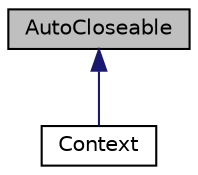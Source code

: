 digraph "AutoCloseable"
{
 // LATEX_PDF_SIZE
  edge [fontname="Helvetica",fontsize="10",labelfontname="Helvetica",labelfontsize="10"];
  node [fontname="Helvetica",fontsize="10",shape=record];
  Node1 [label="AutoCloseable",height=0.2,width=0.4,color="black", fillcolor="grey75", style="filled", fontcolor="black",tooltip=" "];
  Node1 -> Node2 [dir="back",color="midnightblue",fontsize="10",style="solid",fontname="Helvetica"];
  Node2 [label="Context",height=0.2,width=0.4,color="black", fillcolor="white", style="filled",URL="$classcom_1_1microsoft_1_1z3_1_1_context.html",tooltip=" "];
}
